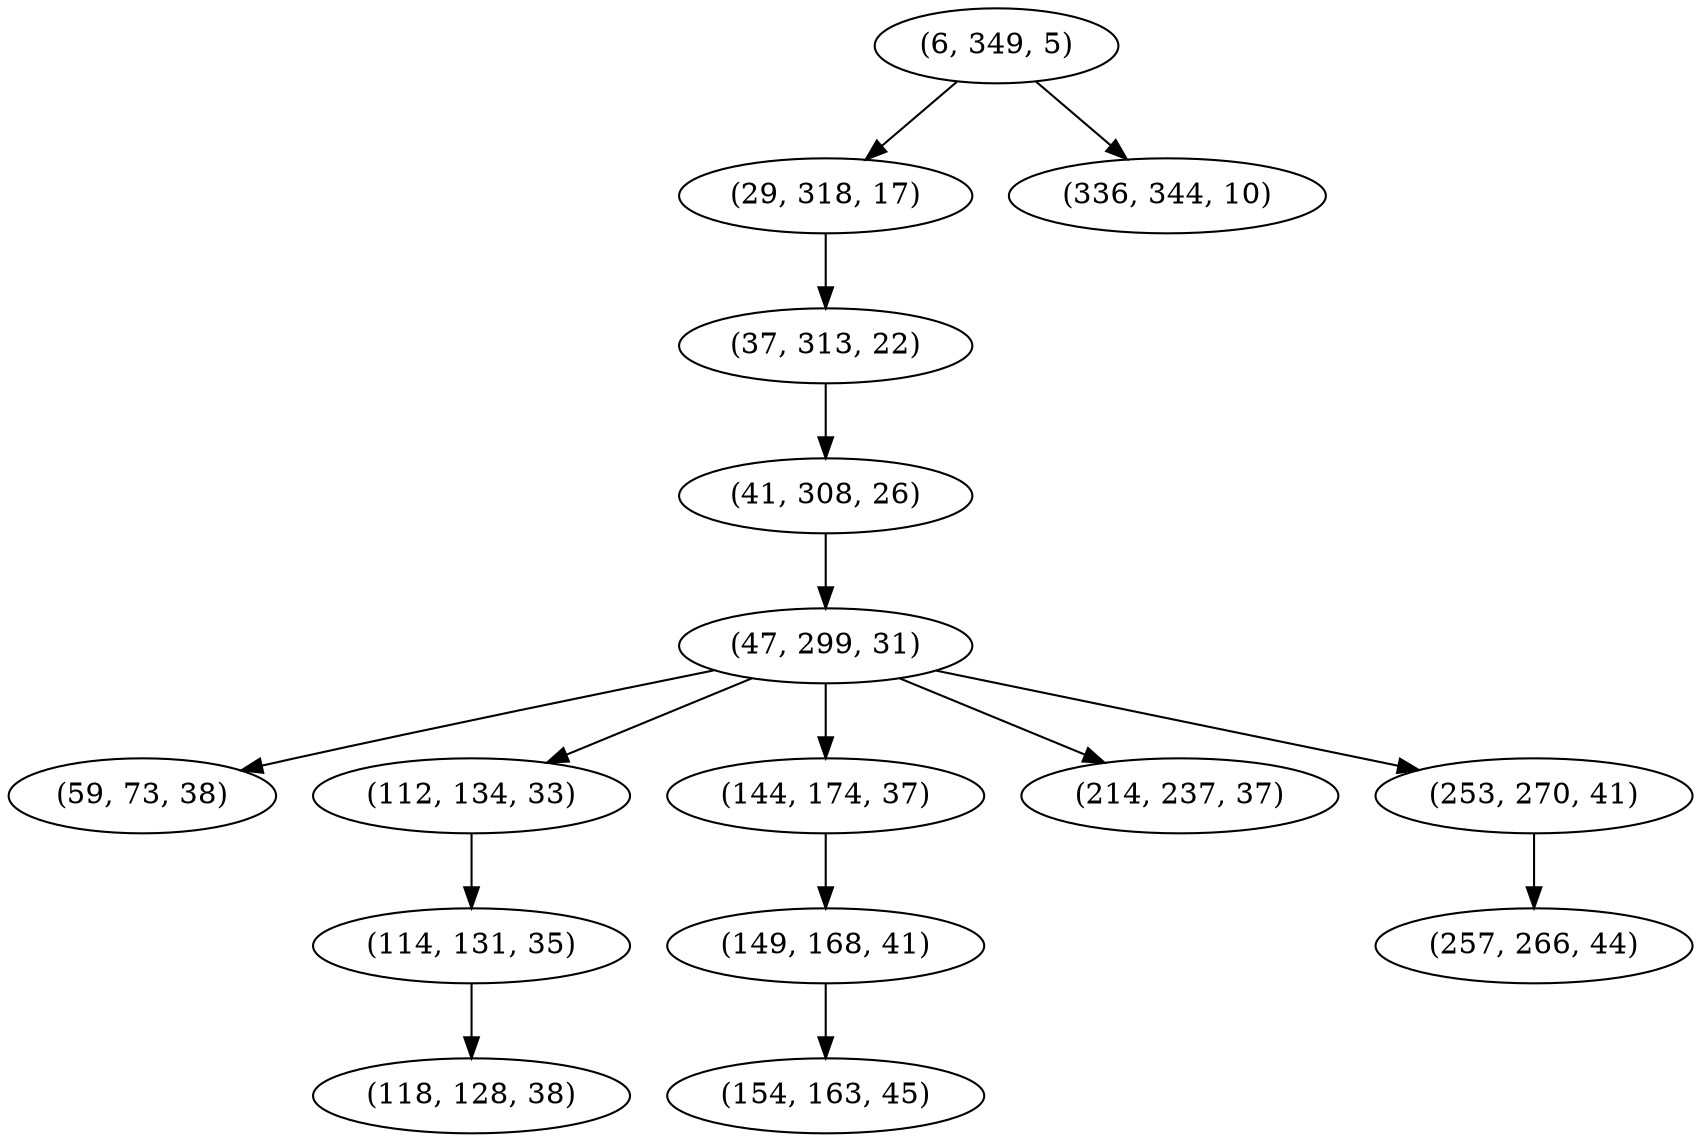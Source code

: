 digraph tree {
    "(6, 349, 5)";
    "(29, 318, 17)";
    "(37, 313, 22)";
    "(41, 308, 26)";
    "(47, 299, 31)";
    "(59, 73, 38)";
    "(112, 134, 33)";
    "(114, 131, 35)";
    "(118, 128, 38)";
    "(144, 174, 37)";
    "(149, 168, 41)";
    "(154, 163, 45)";
    "(214, 237, 37)";
    "(253, 270, 41)";
    "(257, 266, 44)";
    "(336, 344, 10)";
    "(6, 349, 5)" -> "(29, 318, 17)";
    "(6, 349, 5)" -> "(336, 344, 10)";
    "(29, 318, 17)" -> "(37, 313, 22)";
    "(37, 313, 22)" -> "(41, 308, 26)";
    "(41, 308, 26)" -> "(47, 299, 31)";
    "(47, 299, 31)" -> "(59, 73, 38)";
    "(47, 299, 31)" -> "(112, 134, 33)";
    "(47, 299, 31)" -> "(144, 174, 37)";
    "(47, 299, 31)" -> "(214, 237, 37)";
    "(47, 299, 31)" -> "(253, 270, 41)";
    "(112, 134, 33)" -> "(114, 131, 35)";
    "(114, 131, 35)" -> "(118, 128, 38)";
    "(144, 174, 37)" -> "(149, 168, 41)";
    "(149, 168, 41)" -> "(154, 163, 45)";
    "(253, 270, 41)" -> "(257, 266, 44)";
}
